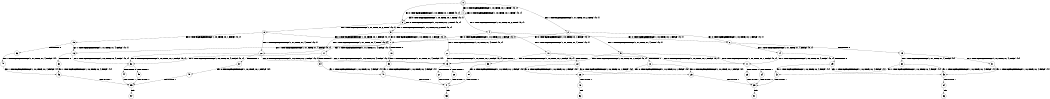 digraph BCG {
size = "7, 10.5";
center = TRUE;
node [shape = circle];
0 [peripheries = 2];
0 -> 1 [label = "EX !0 !ATOMIC_EXCH_BRANCH (1, +0, TRUE, +0, 1, TRUE) !{0, 1}"];
0 -> 2 [label = "EX !1 !ATOMIC_EXCH_BRANCH (1, +1, TRUE, +0, 2, TRUE) !{0, 1}"];
0 -> 3 [label = "EX !0 !ATOMIC_EXCH_BRANCH (1, +0, TRUE, +0, 1, TRUE) !{0, 1}"];
1 -> 1 [label = "EX !0 !ATOMIC_EXCH_BRANCH (1, +0, TRUE, +0, 1, TRUE) !{0, 1}"];
1 -> 4 [label = "EX !1 !ATOMIC_EXCH_BRANCH (1, +1, TRUE, +0, 2, TRUE) !{0, 1}"];
1 -> 3 [label = "EX !0 !ATOMIC_EXCH_BRANCH (1, +0, TRUE, +0, 1, TRUE) !{0, 1}"];
2 -> 5 [label = "EX !1 !ATOMIC_EXCH_BRANCH (1, +1, TRUE, +1, 4, TRUE) !{0, 1}"];
2 -> 6 [label = "EX !0 !ATOMIC_EXCH_BRANCH (1, +0, TRUE, +0, 1, FALSE) !{0, 1}"];
2 -> 7 [label = "EX !0 !ATOMIC_EXCH_BRANCH (1, +0, TRUE, +0, 1, FALSE) !{0, 1}"];
3 -> 8 [label = "EX !1 !ATOMIC_EXCH_BRANCH (1, +1, TRUE, +0, 2, TRUE) !{0, 1}"];
3 -> 3 [label = "EX !0 !ATOMIC_EXCH_BRANCH (1, +0, TRUE, +0, 1, TRUE) !{0, 1}"];
3 -> 9 [label = "EX !1 !ATOMIC_EXCH_BRANCH (1, +1, TRUE, +0, 2, TRUE) !{0, 1}"];
4 -> 6 [label = "EX !0 !ATOMIC_EXCH_BRANCH (1, +0, TRUE, +0, 1, FALSE) !{0, 1}"];
4 -> 10 [label = "EX !1 !ATOMIC_EXCH_BRANCH (1, +1, TRUE, +1, 4, TRUE) !{0, 1}"];
4 -> 7 [label = "EX !0 !ATOMIC_EXCH_BRANCH (1, +0, TRUE, +0, 1, FALSE) !{0, 1}"];
5 -> 11 [label = "EX !0 !ATOMIC_EXCH_BRANCH (1, +0, TRUE, +0, 1, FALSE) !{0, 1}"];
5 -> 12 [label = "TERMINATE !1"];
5 -> 13 [label = "EX !0 !ATOMIC_EXCH_BRANCH (1, +0, TRUE, +0, 1, FALSE) !{0, 1}"];
6 -> 14 [label = "EX !1 !ATOMIC_EXCH_BRANCH (1, +1, TRUE, +1, 4, FALSE) !{0, 1}"];
6 -> 15 [label = "TERMINATE !0"];
7 -> 16 [label = "EX !1 !ATOMIC_EXCH_BRANCH (1, +1, TRUE, +1, 4, FALSE) !{0, 1}"];
7 -> 17 [label = "EX !1 !ATOMIC_EXCH_BRANCH (1, +1, TRUE, +1, 4, FALSE) !{0, 1}"];
7 -> 18 [label = "TERMINATE !0"];
8 -> 19 [label = "EX !0 !ATOMIC_EXCH_BRANCH (1, +0, TRUE, +0, 1, FALSE) !{0, 1}"];
8 -> 20 [label = "EX !1 !ATOMIC_EXCH_BRANCH (1, +1, TRUE, +1, 4, TRUE) !{0, 1}"];
8 -> 7 [label = "EX !0 !ATOMIC_EXCH_BRANCH (1, +0, TRUE, +0, 1, FALSE) !{0, 1}"];
9 -> 20 [label = "EX !1 !ATOMIC_EXCH_BRANCH (1, +1, TRUE, +1, 4, TRUE) !{0, 1}"];
9 -> 7 [label = "EX !0 !ATOMIC_EXCH_BRANCH (1, +0, TRUE, +0, 1, FALSE) !{0, 1}"];
9 -> 21 [label = "EX !1 !ATOMIC_EXCH_BRANCH (1, +1, TRUE, +1, 4, TRUE) !{0, 1}"];
10 -> 11 [label = "EX !0 !ATOMIC_EXCH_BRANCH (1, +0, TRUE, +0, 1, FALSE) !{0, 1}"];
10 -> 22 [label = "TERMINATE !1"];
10 -> 13 [label = "EX !0 !ATOMIC_EXCH_BRANCH (1, +0, TRUE, +0, 1, FALSE) !{0, 1}"];
11 -> 23 [label = "TERMINATE !0"];
11 -> 24 [label = "TERMINATE !1"];
12 -> 25 [label = "EX !0 !ATOMIC_EXCH_BRANCH (1, +0, TRUE, +0, 1, FALSE) !{0}"];
12 -> 26 [label = "EX !0 !ATOMIC_EXCH_BRANCH (1, +0, TRUE, +0, 1, FALSE) !{0}"];
13 -> 27 [label = "TERMINATE !0"];
13 -> 28 [label = "TERMINATE !1"];
14 -> 11 [label = "EX !1 !ATOMIC_EXCH_BRANCH (1, +0, TRUE, +0, 4, FALSE) !{0, 1}"];
14 -> 29 [label = "TERMINATE !0"];
15 -> 30 [label = "EX !1 !ATOMIC_EXCH_BRANCH (1, +1, TRUE, +1, 4, FALSE) !{1}"];
15 -> 31 [label = "EX !1 !ATOMIC_EXCH_BRANCH (1, +1, TRUE, +1, 4, FALSE) !{1}"];
16 -> 32 [label = "EX !1 !ATOMIC_EXCH_BRANCH (1, +0, TRUE, +0, 4, FALSE) !{0, 1}"];
16 -> 33 [label = "TERMINATE !0"];
17 -> 32 [label = "EX !1 !ATOMIC_EXCH_BRANCH (1, +0, TRUE, +0, 4, FALSE) !{0, 1}"];
17 -> 13 [label = "EX !1 !ATOMIC_EXCH_BRANCH (1, +0, TRUE, +0, 4, FALSE) !{0, 1}"];
17 -> 34 [label = "TERMINATE !0"];
18 -> 35 [label = "EX !1 !ATOMIC_EXCH_BRANCH (1, +1, TRUE, +1, 4, FALSE) !{1}"];
19 -> 16 [label = "EX !1 !ATOMIC_EXCH_BRANCH (1, +1, TRUE, +1, 4, FALSE) !{0, 1}"];
19 -> 36 [label = "TERMINATE !0"];
20 -> 32 [label = "EX !0 !ATOMIC_EXCH_BRANCH (1, +0, TRUE, +0, 1, FALSE) !{0, 1}"];
20 -> 37 [label = "TERMINATE !1"];
20 -> 13 [label = "EX !0 !ATOMIC_EXCH_BRANCH (1, +0, TRUE, +0, 1, FALSE) !{0, 1}"];
21 -> 13 [label = "EX !0 !ATOMIC_EXCH_BRANCH (1, +0, TRUE, +0, 1, FALSE) !{0, 1}"];
21 -> 38 [label = "TERMINATE !1"];
22 -> 25 [label = "EX !0 !ATOMIC_EXCH_BRANCH (1, +0, TRUE, +0, 1, FALSE) !{0}"];
22 -> 26 [label = "EX !0 !ATOMIC_EXCH_BRANCH (1, +0, TRUE, +0, 1, FALSE) !{0}"];
23 -> 39 [label = "TERMINATE !1"];
24 -> 39 [label = "TERMINATE !0"];
25 -> 39 [label = "TERMINATE !0"];
26 -> 40 [label = "TERMINATE !0"];
27 -> 41 [label = "TERMINATE !1"];
28 -> 41 [label = "TERMINATE !0"];
29 -> 42 [label = "EX !1 !ATOMIC_EXCH_BRANCH (1, +0, TRUE, +0, 4, FALSE) !{1}"];
29 -> 43 [label = "EX !1 !ATOMIC_EXCH_BRANCH (1, +0, TRUE, +0, 4, FALSE) !{1}"];
30 -> 42 [label = "EX !1 !ATOMIC_EXCH_BRANCH (1, +0, TRUE, +0, 4, FALSE) !{1}"];
30 -> 43 [label = "EX !1 !ATOMIC_EXCH_BRANCH (1, +0, TRUE, +0, 4, FALSE) !{1}"];
31 -> 43 [label = "EX !1 !ATOMIC_EXCH_BRANCH (1, +0, TRUE, +0, 4, FALSE) !{1}"];
32 -> 44 [label = "TERMINATE !0"];
32 -> 45 [label = "TERMINATE !1"];
33 -> 46 [label = "EX !1 !ATOMIC_EXCH_BRANCH (1, +0, TRUE, +0, 4, FALSE) !{1}"];
34 -> 47 [label = "EX !1 !ATOMIC_EXCH_BRANCH (1, +0, TRUE, +0, 4, FALSE) !{1}"];
35 -> 47 [label = "EX !1 !ATOMIC_EXCH_BRANCH (1, +0, TRUE, +0, 4, FALSE) !{1}"];
36 -> 48 [label = "EX !1 !ATOMIC_EXCH_BRANCH (1, +1, TRUE, +1, 4, FALSE) !{1}"];
37 -> 49 [label = "EX !0 !ATOMIC_EXCH_BRANCH (1, +0, TRUE, +0, 1, FALSE) !{0}"];
38 -> 50 [label = "EX !0 !ATOMIC_EXCH_BRANCH (1, +0, TRUE, +0, 1, FALSE) !{0}"];
39 -> 51 [label = "exit"];
40 -> 52 [label = "exit"];
41 -> 53 [label = "exit"];
42 -> 39 [label = "TERMINATE !1"];
43 -> 54 [label = "TERMINATE !1"];
44 -> 55 [label = "TERMINATE !1"];
45 -> 55 [label = "TERMINATE !0"];
46 -> 55 [label = "TERMINATE !1"];
47 -> 41 [label = "TERMINATE !1"];
48 -> 46 [label = "EX !1 !ATOMIC_EXCH_BRANCH (1, +0, TRUE, +0, 4, FALSE) !{1}"];
49 -> 55 [label = "TERMINATE !0"];
50 -> 41 [label = "TERMINATE !0"];
54 -> 56 [label = "exit"];
55 -> 57 [label = "exit"];
}
